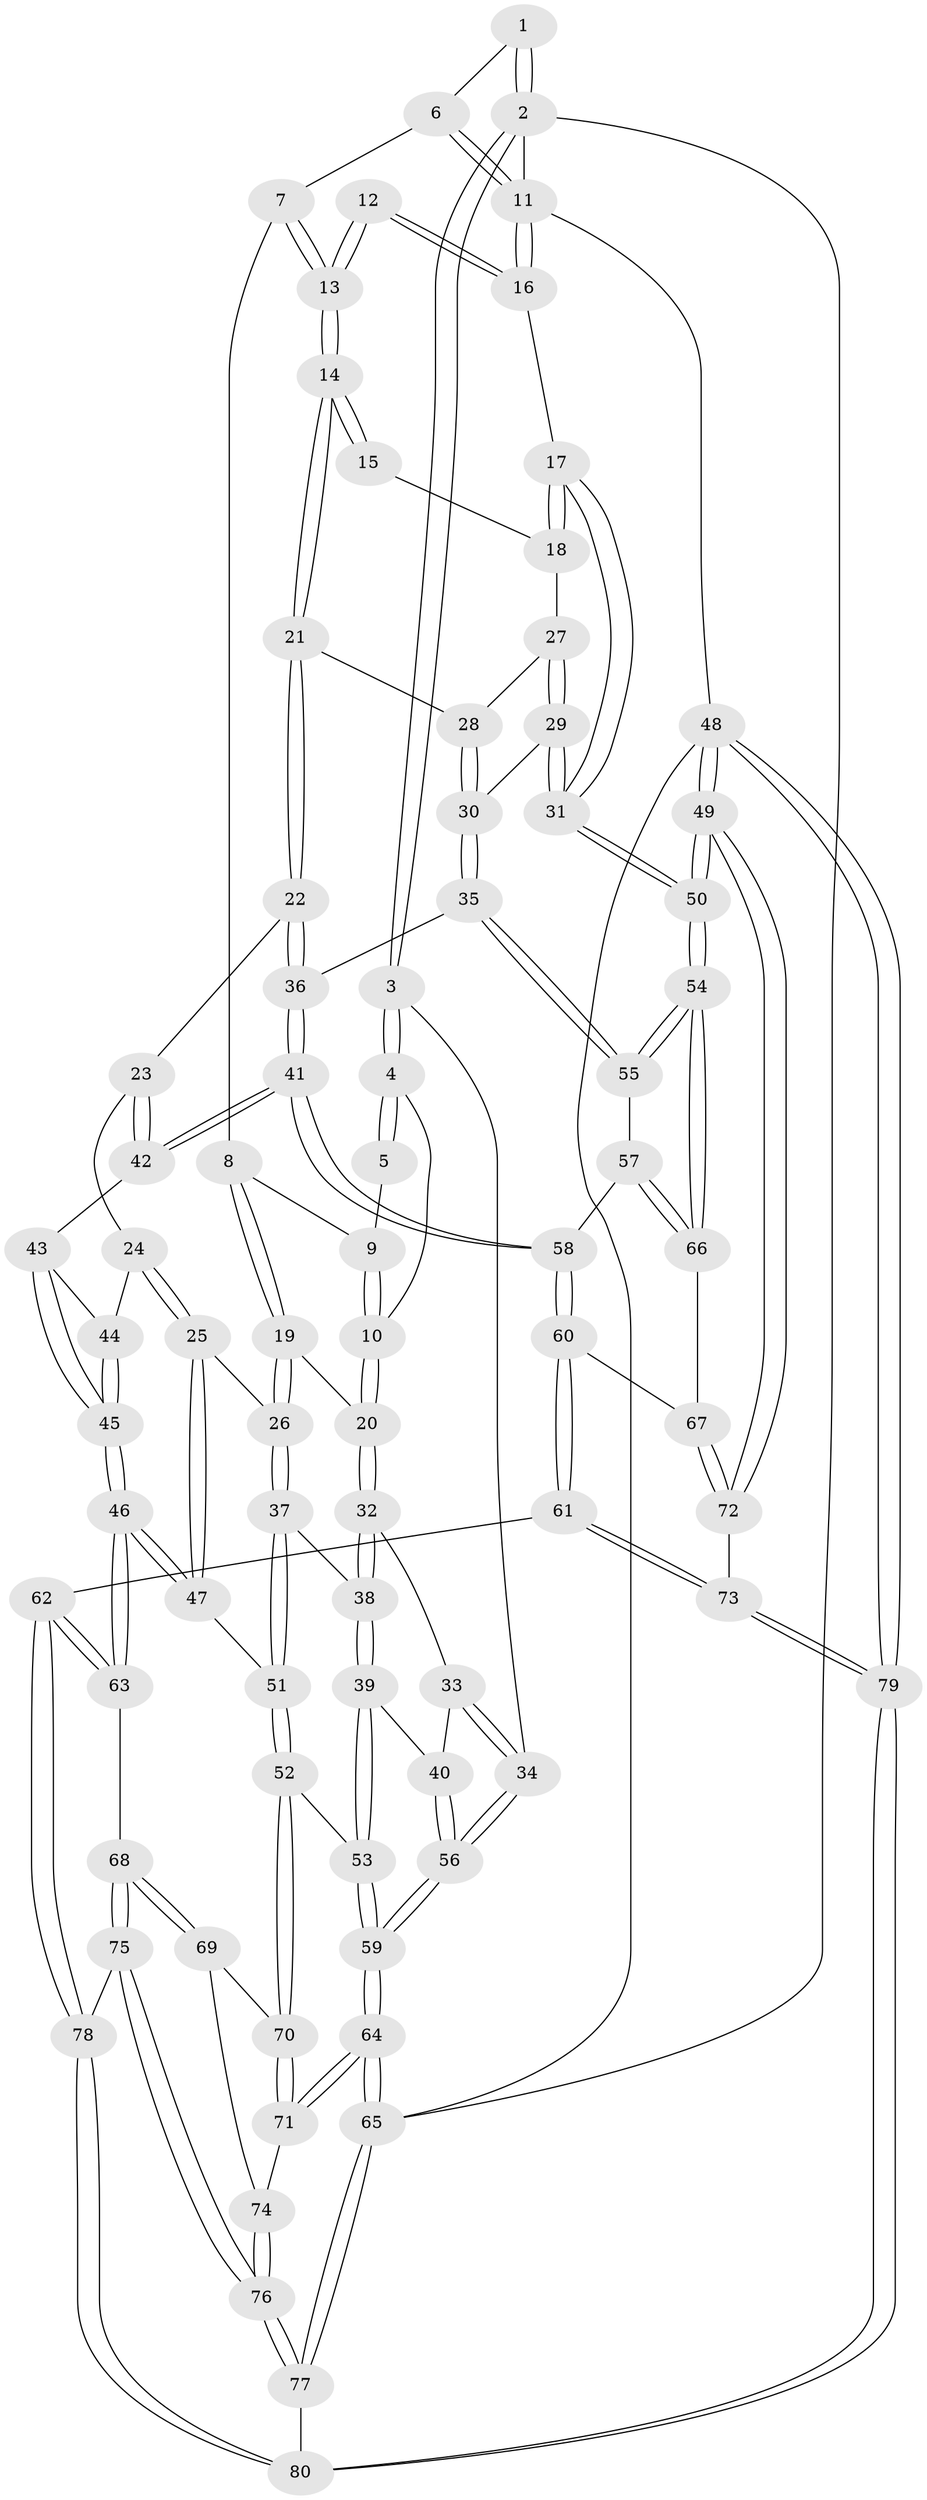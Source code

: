 // Generated by graph-tools (version 1.1) at 2025/51/03/09/25 03:51:10]
// undirected, 80 vertices, 197 edges
graph export_dot {
graph [start="1"]
  node [color=gray90,style=filled];
  1 [pos="+0.31857220392582325+0"];
  2 [pos="+0+0"];
  3 [pos="+0+0.17161237308573954"];
  4 [pos="+0.026202325623960153+0.178584696706779"];
  5 [pos="+0.25575108832440274+0"];
  6 [pos="+0.5525357472551742+0"];
  7 [pos="+0.5679000707029441+0.0018308483891144587"];
  8 [pos="+0.30884117676825146+0.18438860216324077"];
  9 [pos="+0.2528445786201552+0"];
  10 [pos="+0.1934984695450892+0.22929079465244265"];
  11 [pos="+1+0"];
  12 [pos="+1+0.024325919244799397"];
  13 [pos="+0.6180649113674763+0.1193949100834816"];
  14 [pos="+0.625005402378375+0.14499279096652573"];
  15 [pos="+0.8427720881784058+0.18709699964814983"];
  16 [pos="+1+0"];
  17 [pos="+1+0"];
  18 [pos="+0.8928746861723903+0.24250809993965108"];
  19 [pos="+0.23931605148509874+0.2583343128545787"];
  20 [pos="+0.23844676888472524+0.25840622407873864"];
  21 [pos="+0.6180077112323914+0.19854902432344884"];
  22 [pos="+0.603591758757372+0.24135997504058307"];
  23 [pos="+0.5849769993500257+0.27171555452221036"];
  24 [pos="+0.45895945050426756+0.357682909814016"];
  25 [pos="+0.44417332343437216+0.36551884085501674"];
  26 [pos="+0.4321365879051944+0.3653070372286421"];
  27 [pos="+0.9005922624947382+0.27841572070707127"];
  28 [pos="+0.7643425759828588+0.2901247561049546"];
  29 [pos="+0.9372301682171137+0.3916584323891705"];
  30 [pos="+0.91165631478041+0.41045902394049827"];
  31 [pos="+1+0.3622501051777872"];
  32 [pos="+0.22001240960335267+0.3137500219675136"];
  33 [pos="+0.11213006456154286+0.3786408589994045"];
  34 [pos="+0+0.38703056916107254"];
  35 [pos="+0.8675163162403963+0.4649180880073391"];
  36 [pos="+0.831730601658331+0.46649946623251676"];
  37 [pos="+0.3452777046072916+0.45762480527932364"];
  38 [pos="+0.20943983164363966+0.45098643582954995"];
  39 [pos="+0.17151312679485017+0.5117134216159356"];
  40 [pos="+0.14442538064266158+0.500252449933202"];
  41 [pos="+0.6823365870979229+0.5317706615608964"];
  42 [pos="+0.6672586965339786+0.5276404333963941"];
  43 [pos="+0.6479344776206498+0.5367433217177102"];
  44 [pos="+0.5193691194629564+0.4343921083909693"];
  45 [pos="+0.6022649123766627+0.5605801308811065"];
  46 [pos="+0.48951549871081157+0.6382106129681803"];
  47 [pos="+0.4884998310474112+0.637491309422324"];
  48 [pos="+1+1"];
  49 [pos="+1+1"];
  50 [pos="+1+0.7371880776913795"];
  51 [pos="+0.3294541072784142+0.6143013632911984"];
  52 [pos="+0.21658708249762662+0.6485458016145387"];
  53 [pos="+0.2096565028357962+0.6432553463222298"];
  54 [pos="+1+0.6860085453435167"];
  55 [pos="+0.8859143680707093+0.529256190983168"];
  56 [pos="+0+0.41858373273485205"];
  57 [pos="+0.8496185207680853+0.6218390299544206"];
  58 [pos="+0.6975529774587407+0.5665576716673887"];
  59 [pos="+0+0.6951914928267289"];
  60 [pos="+0.7424474968989285+0.7186271530200665"];
  61 [pos="+0.612494504305695+0.8239804262123885"];
  62 [pos="+0.5839745537094575+0.8253988455757475"];
  63 [pos="+0.5315407221518701+0.7794128330512341"];
  64 [pos="+0+0.7968819532273314"];
  65 [pos="+0+1"];
  66 [pos="+0.8339585111763879+0.6980343615866041"];
  67 [pos="+0.8171084189269489+0.7148418015454563"];
  68 [pos="+0.27408007767880577+0.8607195235131736"];
  69 [pos="+0.23720674670831948+0.8200598148362989"];
  70 [pos="+0.22121368694605154+0.7032941022618383"];
  71 [pos="+0+0.8381385071736784"];
  72 [pos="+0.8542773414607527+0.7815863428461349"];
  73 [pos="+0.794248402427993+0.9556584351028481"];
  74 [pos="+0.057102672561078406+0.8690983576888139"];
  75 [pos="+0.2776155686707493+0.9103133728260916"];
  76 [pos="+0.2160462172589458+1"];
  77 [pos="+0.21552528253960496+1"];
  78 [pos="+0.5333010943567653+0.9829810419807818"];
  79 [pos="+1+1"];
  80 [pos="+0.5203597807025031+1"];
  1 -- 2;
  1 -- 2;
  1 -- 6;
  2 -- 3;
  2 -- 3;
  2 -- 11;
  2 -- 65;
  3 -- 4;
  3 -- 4;
  3 -- 34;
  4 -- 5;
  4 -- 5;
  4 -- 10;
  5 -- 9;
  6 -- 7;
  6 -- 11;
  6 -- 11;
  7 -- 8;
  7 -- 13;
  7 -- 13;
  8 -- 9;
  8 -- 19;
  8 -- 19;
  9 -- 10;
  9 -- 10;
  10 -- 20;
  10 -- 20;
  11 -- 16;
  11 -- 16;
  11 -- 48;
  12 -- 13;
  12 -- 13;
  12 -- 16;
  12 -- 16;
  13 -- 14;
  13 -- 14;
  14 -- 15;
  14 -- 15;
  14 -- 21;
  14 -- 21;
  15 -- 18;
  16 -- 17;
  17 -- 18;
  17 -- 18;
  17 -- 31;
  17 -- 31;
  18 -- 27;
  19 -- 20;
  19 -- 26;
  19 -- 26;
  20 -- 32;
  20 -- 32;
  21 -- 22;
  21 -- 22;
  21 -- 28;
  22 -- 23;
  22 -- 36;
  22 -- 36;
  23 -- 24;
  23 -- 42;
  23 -- 42;
  24 -- 25;
  24 -- 25;
  24 -- 44;
  25 -- 26;
  25 -- 47;
  25 -- 47;
  26 -- 37;
  26 -- 37;
  27 -- 28;
  27 -- 29;
  27 -- 29;
  28 -- 30;
  28 -- 30;
  29 -- 30;
  29 -- 31;
  29 -- 31;
  30 -- 35;
  30 -- 35;
  31 -- 50;
  31 -- 50;
  32 -- 33;
  32 -- 38;
  32 -- 38;
  33 -- 34;
  33 -- 34;
  33 -- 40;
  34 -- 56;
  34 -- 56;
  35 -- 36;
  35 -- 55;
  35 -- 55;
  36 -- 41;
  36 -- 41;
  37 -- 38;
  37 -- 51;
  37 -- 51;
  38 -- 39;
  38 -- 39;
  39 -- 40;
  39 -- 53;
  39 -- 53;
  40 -- 56;
  40 -- 56;
  41 -- 42;
  41 -- 42;
  41 -- 58;
  41 -- 58;
  42 -- 43;
  43 -- 44;
  43 -- 45;
  43 -- 45;
  44 -- 45;
  44 -- 45;
  45 -- 46;
  45 -- 46;
  46 -- 47;
  46 -- 47;
  46 -- 63;
  46 -- 63;
  47 -- 51;
  48 -- 49;
  48 -- 49;
  48 -- 79;
  48 -- 79;
  48 -- 65;
  49 -- 50;
  49 -- 50;
  49 -- 72;
  49 -- 72;
  50 -- 54;
  50 -- 54;
  51 -- 52;
  51 -- 52;
  52 -- 53;
  52 -- 70;
  52 -- 70;
  53 -- 59;
  53 -- 59;
  54 -- 55;
  54 -- 55;
  54 -- 66;
  54 -- 66;
  55 -- 57;
  56 -- 59;
  56 -- 59;
  57 -- 58;
  57 -- 66;
  57 -- 66;
  58 -- 60;
  58 -- 60;
  59 -- 64;
  59 -- 64;
  60 -- 61;
  60 -- 61;
  60 -- 67;
  61 -- 62;
  61 -- 73;
  61 -- 73;
  62 -- 63;
  62 -- 63;
  62 -- 78;
  62 -- 78;
  63 -- 68;
  64 -- 65;
  64 -- 65;
  64 -- 71;
  64 -- 71;
  65 -- 77;
  65 -- 77;
  66 -- 67;
  67 -- 72;
  67 -- 72;
  68 -- 69;
  68 -- 69;
  68 -- 75;
  68 -- 75;
  69 -- 70;
  69 -- 74;
  70 -- 71;
  70 -- 71;
  71 -- 74;
  72 -- 73;
  73 -- 79;
  73 -- 79;
  74 -- 76;
  74 -- 76;
  75 -- 76;
  75 -- 76;
  75 -- 78;
  76 -- 77;
  76 -- 77;
  77 -- 80;
  78 -- 80;
  78 -- 80;
  79 -- 80;
  79 -- 80;
}
